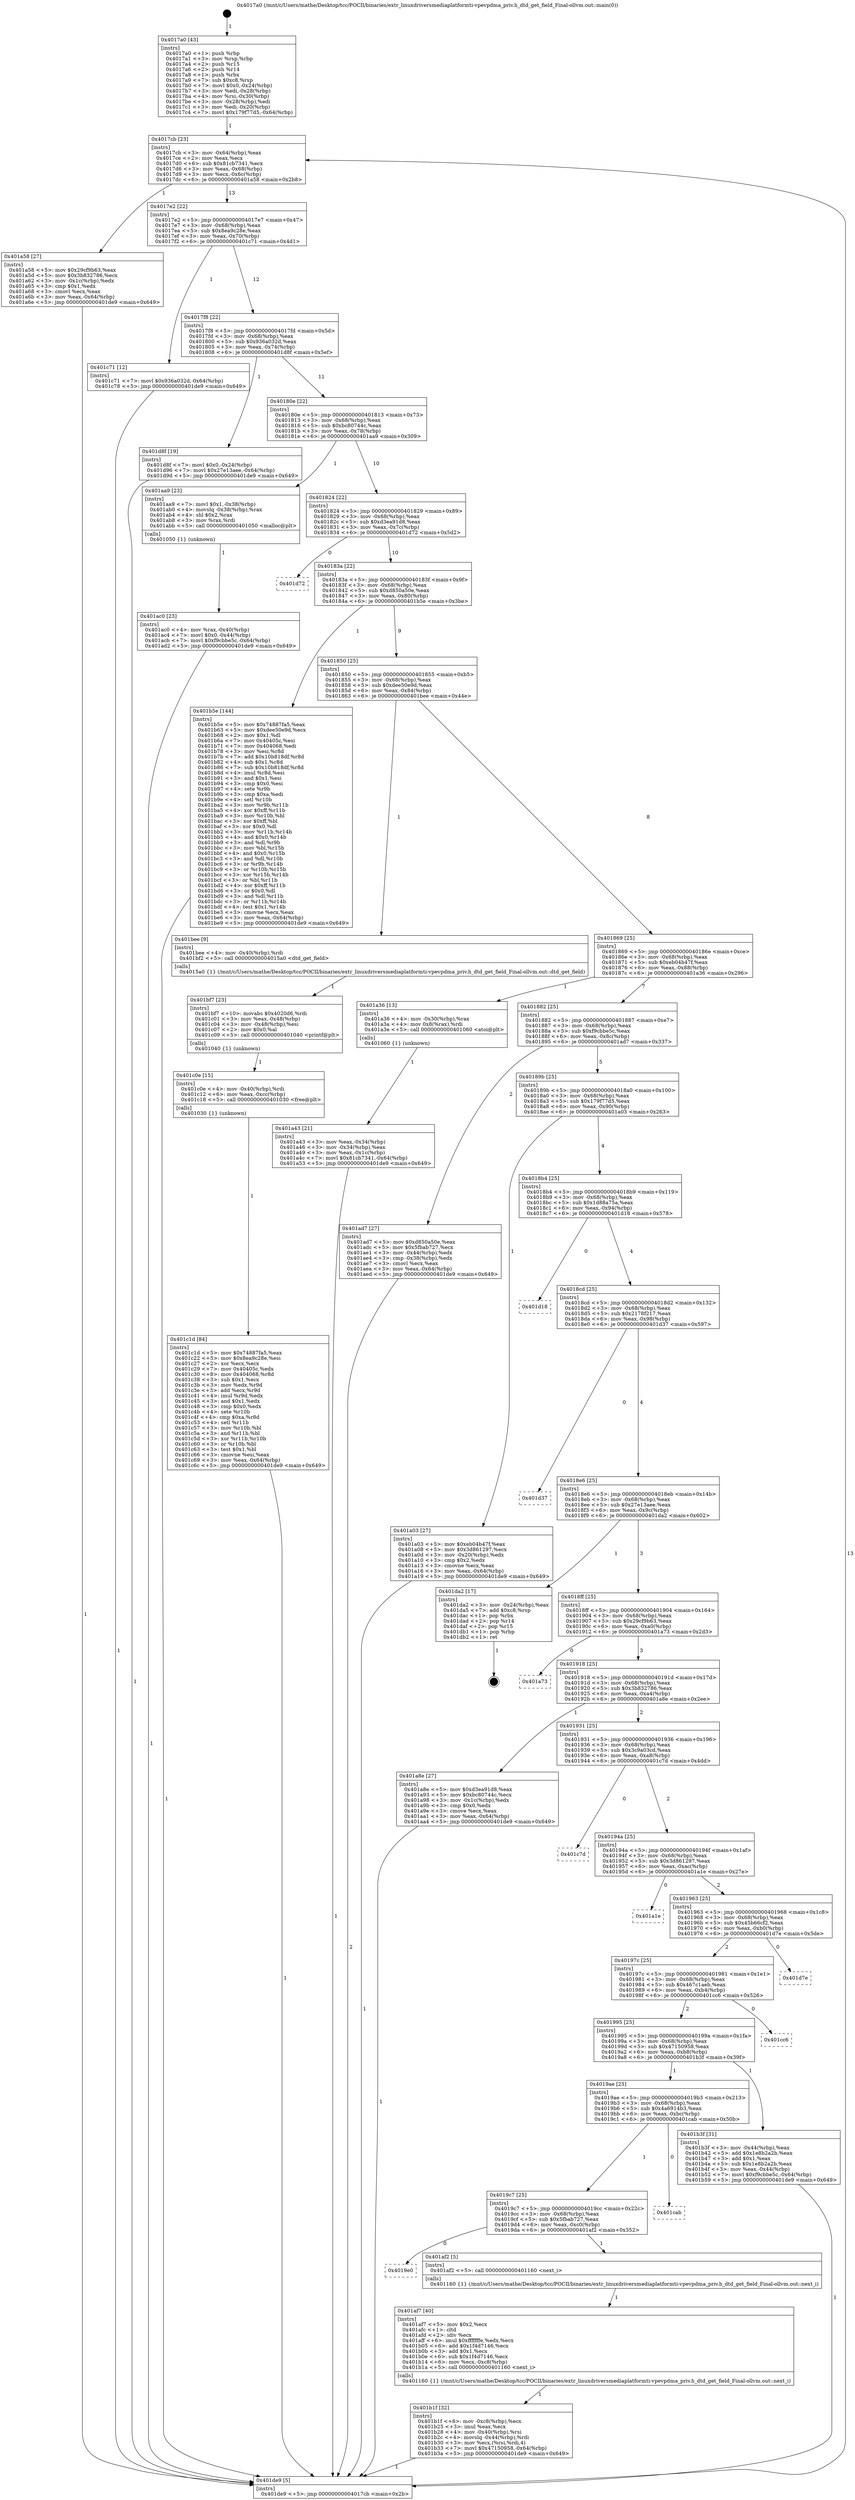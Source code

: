 digraph "0x4017a0" {
  label = "0x4017a0 (/mnt/c/Users/mathe/Desktop/tcc/POCII/binaries/extr_linuxdriversmediaplatformti-vpevpdma_priv.h_dtd_get_field_Final-ollvm.out::main(0))"
  labelloc = "t"
  node[shape=record]

  Entry [label="",width=0.3,height=0.3,shape=circle,fillcolor=black,style=filled]
  "0x4017cb" [label="{
     0x4017cb [23]\l
     | [instrs]\l
     &nbsp;&nbsp;0x4017cb \<+3\>: mov -0x64(%rbp),%eax\l
     &nbsp;&nbsp;0x4017ce \<+2\>: mov %eax,%ecx\l
     &nbsp;&nbsp;0x4017d0 \<+6\>: sub $0x81cb7341,%ecx\l
     &nbsp;&nbsp;0x4017d6 \<+3\>: mov %eax,-0x68(%rbp)\l
     &nbsp;&nbsp;0x4017d9 \<+3\>: mov %ecx,-0x6c(%rbp)\l
     &nbsp;&nbsp;0x4017dc \<+6\>: je 0000000000401a58 \<main+0x2b8\>\l
  }"]
  "0x401a58" [label="{
     0x401a58 [27]\l
     | [instrs]\l
     &nbsp;&nbsp;0x401a58 \<+5\>: mov $0x29cf9b63,%eax\l
     &nbsp;&nbsp;0x401a5d \<+5\>: mov $0x3b832786,%ecx\l
     &nbsp;&nbsp;0x401a62 \<+3\>: mov -0x1c(%rbp),%edx\l
     &nbsp;&nbsp;0x401a65 \<+3\>: cmp $0x1,%edx\l
     &nbsp;&nbsp;0x401a68 \<+3\>: cmovl %ecx,%eax\l
     &nbsp;&nbsp;0x401a6b \<+3\>: mov %eax,-0x64(%rbp)\l
     &nbsp;&nbsp;0x401a6e \<+5\>: jmp 0000000000401de9 \<main+0x649\>\l
  }"]
  "0x4017e2" [label="{
     0x4017e2 [22]\l
     | [instrs]\l
     &nbsp;&nbsp;0x4017e2 \<+5\>: jmp 00000000004017e7 \<main+0x47\>\l
     &nbsp;&nbsp;0x4017e7 \<+3\>: mov -0x68(%rbp),%eax\l
     &nbsp;&nbsp;0x4017ea \<+5\>: sub $0x8ea9c28e,%eax\l
     &nbsp;&nbsp;0x4017ef \<+3\>: mov %eax,-0x70(%rbp)\l
     &nbsp;&nbsp;0x4017f2 \<+6\>: je 0000000000401c71 \<main+0x4d1\>\l
  }"]
  Exit [label="",width=0.3,height=0.3,shape=circle,fillcolor=black,style=filled,peripheries=2]
  "0x401c71" [label="{
     0x401c71 [12]\l
     | [instrs]\l
     &nbsp;&nbsp;0x401c71 \<+7\>: movl $0x936a032d,-0x64(%rbp)\l
     &nbsp;&nbsp;0x401c78 \<+5\>: jmp 0000000000401de9 \<main+0x649\>\l
  }"]
  "0x4017f8" [label="{
     0x4017f8 [22]\l
     | [instrs]\l
     &nbsp;&nbsp;0x4017f8 \<+5\>: jmp 00000000004017fd \<main+0x5d\>\l
     &nbsp;&nbsp;0x4017fd \<+3\>: mov -0x68(%rbp),%eax\l
     &nbsp;&nbsp;0x401800 \<+5\>: sub $0x936a032d,%eax\l
     &nbsp;&nbsp;0x401805 \<+3\>: mov %eax,-0x74(%rbp)\l
     &nbsp;&nbsp;0x401808 \<+6\>: je 0000000000401d8f \<main+0x5ef\>\l
  }"]
  "0x401c1d" [label="{
     0x401c1d [84]\l
     | [instrs]\l
     &nbsp;&nbsp;0x401c1d \<+5\>: mov $0x74887fa5,%eax\l
     &nbsp;&nbsp;0x401c22 \<+5\>: mov $0x8ea9c28e,%esi\l
     &nbsp;&nbsp;0x401c27 \<+2\>: xor %ecx,%ecx\l
     &nbsp;&nbsp;0x401c29 \<+7\>: mov 0x40405c,%edx\l
     &nbsp;&nbsp;0x401c30 \<+8\>: mov 0x404068,%r8d\l
     &nbsp;&nbsp;0x401c38 \<+3\>: sub $0x1,%ecx\l
     &nbsp;&nbsp;0x401c3b \<+3\>: mov %edx,%r9d\l
     &nbsp;&nbsp;0x401c3e \<+3\>: add %ecx,%r9d\l
     &nbsp;&nbsp;0x401c41 \<+4\>: imul %r9d,%edx\l
     &nbsp;&nbsp;0x401c45 \<+3\>: and $0x1,%edx\l
     &nbsp;&nbsp;0x401c48 \<+3\>: cmp $0x0,%edx\l
     &nbsp;&nbsp;0x401c4b \<+4\>: sete %r10b\l
     &nbsp;&nbsp;0x401c4f \<+4\>: cmp $0xa,%r8d\l
     &nbsp;&nbsp;0x401c53 \<+4\>: setl %r11b\l
     &nbsp;&nbsp;0x401c57 \<+3\>: mov %r10b,%bl\l
     &nbsp;&nbsp;0x401c5a \<+3\>: and %r11b,%bl\l
     &nbsp;&nbsp;0x401c5d \<+3\>: xor %r11b,%r10b\l
     &nbsp;&nbsp;0x401c60 \<+3\>: or %r10b,%bl\l
     &nbsp;&nbsp;0x401c63 \<+3\>: test $0x1,%bl\l
     &nbsp;&nbsp;0x401c66 \<+3\>: cmovne %esi,%eax\l
     &nbsp;&nbsp;0x401c69 \<+3\>: mov %eax,-0x64(%rbp)\l
     &nbsp;&nbsp;0x401c6c \<+5\>: jmp 0000000000401de9 \<main+0x649\>\l
  }"]
  "0x401d8f" [label="{
     0x401d8f [19]\l
     | [instrs]\l
     &nbsp;&nbsp;0x401d8f \<+7\>: movl $0x0,-0x24(%rbp)\l
     &nbsp;&nbsp;0x401d96 \<+7\>: movl $0x27e13aee,-0x64(%rbp)\l
     &nbsp;&nbsp;0x401d9d \<+5\>: jmp 0000000000401de9 \<main+0x649\>\l
  }"]
  "0x40180e" [label="{
     0x40180e [22]\l
     | [instrs]\l
     &nbsp;&nbsp;0x40180e \<+5\>: jmp 0000000000401813 \<main+0x73\>\l
     &nbsp;&nbsp;0x401813 \<+3\>: mov -0x68(%rbp),%eax\l
     &nbsp;&nbsp;0x401816 \<+5\>: sub $0xbc80744c,%eax\l
     &nbsp;&nbsp;0x40181b \<+3\>: mov %eax,-0x78(%rbp)\l
     &nbsp;&nbsp;0x40181e \<+6\>: je 0000000000401aa9 \<main+0x309\>\l
  }"]
  "0x401c0e" [label="{
     0x401c0e [15]\l
     | [instrs]\l
     &nbsp;&nbsp;0x401c0e \<+4\>: mov -0x40(%rbp),%rdi\l
     &nbsp;&nbsp;0x401c12 \<+6\>: mov %eax,-0xcc(%rbp)\l
     &nbsp;&nbsp;0x401c18 \<+5\>: call 0000000000401030 \<free@plt\>\l
     | [calls]\l
     &nbsp;&nbsp;0x401030 \{1\} (unknown)\l
  }"]
  "0x401aa9" [label="{
     0x401aa9 [23]\l
     | [instrs]\l
     &nbsp;&nbsp;0x401aa9 \<+7\>: movl $0x1,-0x38(%rbp)\l
     &nbsp;&nbsp;0x401ab0 \<+4\>: movslq -0x38(%rbp),%rax\l
     &nbsp;&nbsp;0x401ab4 \<+4\>: shl $0x2,%rax\l
     &nbsp;&nbsp;0x401ab8 \<+3\>: mov %rax,%rdi\l
     &nbsp;&nbsp;0x401abb \<+5\>: call 0000000000401050 \<malloc@plt\>\l
     | [calls]\l
     &nbsp;&nbsp;0x401050 \{1\} (unknown)\l
  }"]
  "0x401824" [label="{
     0x401824 [22]\l
     | [instrs]\l
     &nbsp;&nbsp;0x401824 \<+5\>: jmp 0000000000401829 \<main+0x89\>\l
     &nbsp;&nbsp;0x401829 \<+3\>: mov -0x68(%rbp),%eax\l
     &nbsp;&nbsp;0x40182c \<+5\>: sub $0xd3ea91d8,%eax\l
     &nbsp;&nbsp;0x401831 \<+3\>: mov %eax,-0x7c(%rbp)\l
     &nbsp;&nbsp;0x401834 \<+6\>: je 0000000000401d72 \<main+0x5d2\>\l
  }"]
  "0x401bf7" [label="{
     0x401bf7 [23]\l
     | [instrs]\l
     &nbsp;&nbsp;0x401bf7 \<+10\>: movabs $0x4020d6,%rdi\l
     &nbsp;&nbsp;0x401c01 \<+3\>: mov %eax,-0x48(%rbp)\l
     &nbsp;&nbsp;0x401c04 \<+3\>: mov -0x48(%rbp),%esi\l
     &nbsp;&nbsp;0x401c07 \<+2\>: mov $0x0,%al\l
     &nbsp;&nbsp;0x401c09 \<+5\>: call 0000000000401040 \<printf@plt\>\l
     | [calls]\l
     &nbsp;&nbsp;0x401040 \{1\} (unknown)\l
  }"]
  "0x401d72" [label="{
     0x401d72\l
  }", style=dashed]
  "0x40183a" [label="{
     0x40183a [22]\l
     | [instrs]\l
     &nbsp;&nbsp;0x40183a \<+5\>: jmp 000000000040183f \<main+0x9f\>\l
     &nbsp;&nbsp;0x40183f \<+3\>: mov -0x68(%rbp),%eax\l
     &nbsp;&nbsp;0x401842 \<+5\>: sub $0xd850a50e,%eax\l
     &nbsp;&nbsp;0x401847 \<+3\>: mov %eax,-0x80(%rbp)\l
     &nbsp;&nbsp;0x40184a \<+6\>: je 0000000000401b5e \<main+0x3be\>\l
  }"]
  "0x401b1f" [label="{
     0x401b1f [32]\l
     | [instrs]\l
     &nbsp;&nbsp;0x401b1f \<+6\>: mov -0xc8(%rbp),%ecx\l
     &nbsp;&nbsp;0x401b25 \<+3\>: imul %eax,%ecx\l
     &nbsp;&nbsp;0x401b28 \<+4\>: mov -0x40(%rbp),%rsi\l
     &nbsp;&nbsp;0x401b2c \<+4\>: movslq -0x44(%rbp),%rdi\l
     &nbsp;&nbsp;0x401b30 \<+3\>: mov %ecx,(%rsi,%rdi,4)\l
     &nbsp;&nbsp;0x401b33 \<+7\>: movl $0x47150958,-0x64(%rbp)\l
     &nbsp;&nbsp;0x401b3a \<+5\>: jmp 0000000000401de9 \<main+0x649\>\l
  }"]
  "0x401b5e" [label="{
     0x401b5e [144]\l
     | [instrs]\l
     &nbsp;&nbsp;0x401b5e \<+5\>: mov $0x74887fa5,%eax\l
     &nbsp;&nbsp;0x401b63 \<+5\>: mov $0xdee50e9d,%ecx\l
     &nbsp;&nbsp;0x401b68 \<+2\>: mov $0x1,%dl\l
     &nbsp;&nbsp;0x401b6a \<+7\>: mov 0x40405c,%esi\l
     &nbsp;&nbsp;0x401b71 \<+7\>: mov 0x404068,%edi\l
     &nbsp;&nbsp;0x401b78 \<+3\>: mov %esi,%r8d\l
     &nbsp;&nbsp;0x401b7b \<+7\>: add $0x10b818df,%r8d\l
     &nbsp;&nbsp;0x401b82 \<+4\>: sub $0x1,%r8d\l
     &nbsp;&nbsp;0x401b86 \<+7\>: sub $0x10b818df,%r8d\l
     &nbsp;&nbsp;0x401b8d \<+4\>: imul %r8d,%esi\l
     &nbsp;&nbsp;0x401b91 \<+3\>: and $0x1,%esi\l
     &nbsp;&nbsp;0x401b94 \<+3\>: cmp $0x0,%esi\l
     &nbsp;&nbsp;0x401b97 \<+4\>: sete %r9b\l
     &nbsp;&nbsp;0x401b9b \<+3\>: cmp $0xa,%edi\l
     &nbsp;&nbsp;0x401b9e \<+4\>: setl %r10b\l
     &nbsp;&nbsp;0x401ba2 \<+3\>: mov %r9b,%r11b\l
     &nbsp;&nbsp;0x401ba5 \<+4\>: xor $0xff,%r11b\l
     &nbsp;&nbsp;0x401ba9 \<+3\>: mov %r10b,%bl\l
     &nbsp;&nbsp;0x401bac \<+3\>: xor $0xff,%bl\l
     &nbsp;&nbsp;0x401baf \<+3\>: xor $0x0,%dl\l
     &nbsp;&nbsp;0x401bb2 \<+3\>: mov %r11b,%r14b\l
     &nbsp;&nbsp;0x401bb5 \<+4\>: and $0x0,%r14b\l
     &nbsp;&nbsp;0x401bb9 \<+3\>: and %dl,%r9b\l
     &nbsp;&nbsp;0x401bbc \<+3\>: mov %bl,%r15b\l
     &nbsp;&nbsp;0x401bbf \<+4\>: and $0x0,%r15b\l
     &nbsp;&nbsp;0x401bc3 \<+3\>: and %dl,%r10b\l
     &nbsp;&nbsp;0x401bc6 \<+3\>: or %r9b,%r14b\l
     &nbsp;&nbsp;0x401bc9 \<+3\>: or %r10b,%r15b\l
     &nbsp;&nbsp;0x401bcc \<+3\>: xor %r15b,%r14b\l
     &nbsp;&nbsp;0x401bcf \<+3\>: or %bl,%r11b\l
     &nbsp;&nbsp;0x401bd2 \<+4\>: xor $0xff,%r11b\l
     &nbsp;&nbsp;0x401bd6 \<+3\>: or $0x0,%dl\l
     &nbsp;&nbsp;0x401bd9 \<+3\>: and %dl,%r11b\l
     &nbsp;&nbsp;0x401bdc \<+3\>: or %r11b,%r14b\l
     &nbsp;&nbsp;0x401bdf \<+4\>: test $0x1,%r14b\l
     &nbsp;&nbsp;0x401be3 \<+3\>: cmovne %ecx,%eax\l
     &nbsp;&nbsp;0x401be6 \<+3\>: mov %eax,-0x64(%rbp)\l
     &nbsp;&nbsp;0x401be9 \<+5\>: jmp 0000000000401de9 \<main+0x649\>\l
  }"]
  "0x401850" [label="{
     0x401850 [25]\l
     | [instrs]\l
     &nbsp;&nbsp;0x401850 \<+5\>: jmp 0000000000401855 \<main+0xb5\>\l
     &nbsp;&nbsp;0x401855 \<+3\>: mov -0x68(%rbp),%eax\l
     &nbsp;&nbsp;0x401858 \<+5\>: sub $0xdee50e9d,%eax\l
     &nbsp;&nbsp;0x40185d \<+6\>: mov %eax,-0x84(%rbp)\l
     &nbsp;&nbsp;0x401863 \<+6\>: je 0000000000401bee \<main+0x44e\>\l
  }"]
  "0x401af7" [label="{
     0x401af7 [40]\l
     | [instrs]\l
     &nbsp;&nbsp;0x401af7 \<+5\>: mov $0x2,%ecx\l
     &nbsp;&nbsp;0x401afc \<+1\>: cltd\l
     &nbsp;&nbsp;0x401afd \<+2\>: idiv %ecx\l
     &nbsp;&nbsp;0x401aff \<+6\>: imul $0xfffffffe,%edx,%ecx\l
     &nbsp;&nbsp;0x401b05 \<+6\>: add $0x1f4d7146,%ecx\l
     &nbsp;&nbsp;0x401b0b \<+3\>: add $0x1,%ecx\l
     &nbsp;&nbsp;0x401b0e \<+6\>: sub $0x1f4d7146,%ecx\l
     &nbsp;&nbsp;0x401b14 \<+6\>: mov %ecx,-0xc8(%rbp)\l
     &nbsp;&nbsp;0x401b1a \<+5\>: call 0000000000401160 \<next_i\>\l
     | [calls]\l
     &nbsp;&nbsp;0x401160 \{1\} (/mnt/c/Users/mathe/Desktop/tcc/POCII/binaries/extr_linuxdriversmediaplatformti-vpevpdma_priv.h_dtd_get_field_Final-ollvm.out::next_i)\l
  }"]
  "0x401bee" [label="{
     0x401bee [9]\l
     | [instrs]\l
     &nbsp;&nbsp;0x401bee \<+4\>: mov -0x40(%rbp),%rdi\l
     &nbsp;&nbsp;0x401bf2 \<+5\>: call 00000000004015a0 \<dtd_get_field\>\l
     | [calls]\l
     &nbsp;&nbsp;0x4015a0 \{1\} (/mnt/c/Users/mathe/Desktop/tcc/POCII/binaries/extr_linuxdriversmediaplatformti-vpevpdma_priv.h_dtd_get_field_Final-ollvm.out::dtd_get_field)\l
  }"]
  "0x401869" [label="{
     0x401869 [25]\l
     | [instrs]\l
     &nbsp;&nbsp;0x401869 \<+5\>: jmp 000000000040186e \<main+0xce\>\l
     &nbsp;&nbsp;0x40186e \<+3\>: mov -0x68(%rbp),%eax\l
     &nbsp;&nbsp;0x401871 \<+5\>: sub $0xeb04b47f,%eax\l
     &nbsp;&nbsp;0x401876 \<+6\>: mov %eax,-0x88(%rbp)\l
     &nbsp;&nbsp;0x40187c \<+6\>: je 0000000000401a36 \<main+0x296\>\l
  }"]
  "0x4019e0" [label="{
     0x4019e0\l
  }", style=dashed]
  "0x401a36" [label="{
     0x401a36 [13]\l
     | [instrs]\l
     &nbsp;&nbsp;0x401a36 \<+4\>: mov -0x30(%rbp),%rax\l
     &nbsp;&nbsp;0x401a3a \<+4\>: mov 0x8(%rax),%rdi\l
     &nbsp;&nbsp;0x401a3e \<+5\>: call 0000000000401060 \<atoi@plt\>\l
     | [calls]\l
     &nbsp;&nbsp;0x401060 \{1\} (unknown)\l
  }"]
  "0x401882" [label="{
     0x401882 [25]\l
     | [instrs]\l
     &nbsp;&nbsp;0x401882 \<+5\>: jmp 0000000000401887 \<main+0xe7\>\l
     &nbsp;&nbsp;0x401887 \<+3\>: mov -0x68(%rbp),%eax\l
     &nbsp;&nbsp;0x40188a \<+5\>: sub $0xf9cbbe5c,%eax\l
     &nbsp;&nbsp;0x40188f \<+6\>: mov %eax,-0x8c(%rbp)\l
     &nbsp;&nbsp;0x401895 \<+6\>: je 0000000000401ad7 \<main+0x337\>\l
  }"]
  "0x401af2" [label="{
     0x401af2 [5]\l
     | [instrs]\l
     &nbsp;&nbsp;0x401af2 \<+5\>: call 0000000000401160 \<next_i\>\l
     | [calls]\l
     &nbsp;&nbsp;0x401160 \{1\} (/mnt/c/Users/mathe/Desktop/tcc/POCII/binaries/extr_linuxdriversmediaplatformti-vpevpdma_priv.h_dtd_get_field_Final-ollvm.out::next_i)\l
  }"]
  "0x401ad7" [label="{
     0x401ad7 [27]\l
     | [instrs]\l
     &nbsp;&nbsp;0x401ad7 \<+5\>: mov $0xd850a50e,%eax\l
     &nbsp;&nbsp;0x401adc \<+5\>: mov $0x5fbab727,%ecx\l
     &nbsp;&nbsp;0x401ae1 \<+3\>: mov -0x44(%rbp),%edx\l
     &nbsp;&nbsp;0x401ae4 \<+3\>: cmp -0x38(%rbp),%edx\l
     &nbsp;&nbsp;0x401ae7 \<+3\>: cmovl %ecx,%eax\l
     &nbsp;&nbsp;0x401aea \<+3\>: mov %eax,-0x64(%rbp)\l
     &nbsp;&nbsp;0x401aed \<+5\>: jmp 0000000000401de9 \<main+0x649\>\l
  }"]
  "0x40189b" [label="{
     0x40189b [25]\l
     | [instrs]\l
     &nbsp;&nbsp;0x40189b \<+5\>: jmp 00000000004018a0 \<main+0x100\>\l
     &nbsp;&nbsp;0x4018a0 \<+3\>: mov -0x68(%rbp),%eax\l
     &nbsp;&nbsp;0x4018a3 \<+5\>: sub $0x179f77d5,%eax\l
     &nbsp;&nbsp;0x4018a8 \<+6\>: mov %eax,-0x90(%rbp)\l
     &nbsp;&nbsp;0x4018ae \<+6\>: je 0000000000401a03 \<main+0x263\>\l
  }"]
  "0x4019c7" [label="{
     0x4019c7 [25]\l
     | [instrs]\l
     &nbsp;&nbsp;0x4019c7 \<+5\>: jmp 00000000004019cc \<main+0x22c\>\l
     &nbsp;&nbsp;0x4019cc \<+3\>: mov -0x68(%rbp),%eax\l
     &nbsp;&nbsp;0x4019cf \<+5\>: sub $0x5fbab727,%eax\l
     &nbsp;&nbsp;0x4019d4 \<+6\>: mov %eax,-0xc0(%rbp)\l
     &nbsp;&nbsp;0x4019da \<+6\>: je 0000000000401af2 \<main+0x352\>\l
  }"]
  "0x401a03" [label="{
     0x401a03 [27]\l
     | [instrs]\l
     &nbsp;&nbsp;0x401a03 \<+5\>: mov $0xeb04b47f,%eax\l
     &nbsp;&nbsp;0x401a08 \<+5\>: mov $0x3d861297,%ecx\l
     &nbsp;&nbsp;0x401a0d \<+3\>: mov -0x20(%rbp),%edx\l
     &nbsp;&nbsp;0x401a10 \<+3\>: cmp $0x2,%edx\l
     &nbsp;&nbsp;0x401a13 \<+3\>: cmovne %ecx,%eax\l
     &nbsp;&nbsp;0x401a16 \<+3\>: mov %eax,-0x64(%rbp)\l
     &nbsp;&nbsp;0x401a19 \<+5\>: jmp 0000000000401de9 \<main+0x649\>\l
  }"]
  "0x4018b4" [label="{
     0x4018b4 [25]\l
     | [instrs]\l
     &nbsp;&nbsp;0x4018b4 \<+5\>: jmp 00000000004018b9 \<main+0x119\>\l
     &nbsp;&nbsp;0x4018b9 \<+3\>: mov -0x68(%rbp),%eax\l
     &nbsp;&nbsp;0x4018bc \<+5\>: sub $0x1d88a75a,%eax\l
     &nbsp;&nbsp;0x4018c1 \<+6\>: mov %eax,-0x94(%rbp)\l
     &nbsp;&nbsp;0x4018c7 \<+6\>: je 0000000000401d18 \<main+0x578\>\l
  }"]
  "0x401de9" [label="{
     0x401de9 [5]\l
     | [instrs]\l
     &nbsp;&nbsp;0x401de9 \<+5\>: jmp 00000000004017cb \<main+0x2b\>\l
  }"]
  "0x4017a0" [label="{
     0x4017a0 [43]\l
     | [instrs]\l
     &nbsp;&nbsp;0x4017a0 \<+1\>: push %rbp\l
     &nbsp;&nbsp;0x4017a1 \<+3\>: mov %rsp,%rbp\l
     &nbsp;&nbsp;0x4017a4 \<+2\>: push %r15\l
     &nbsp;&nbsp;0x4017a6 \<+2\>: push %r14\l
     &nbsp;&nbsp;0x4017a8 \<+1\>: push %rbx\l
     &nbsp;&nbsp;0x4017a9 \<+7\>: sub $0xc8,%rsp\l
     &nbsp;&nbsp;0x4017b0 \<+7\>: movl $0x0,-0x24(%rbp)\l
     &nbsp;&nbsp;0x4017b7 \<+3\>: mov %edi,-0x28(%rbp)\l
     &nbsp;&nbsp;0x4017ba \<+4\>: mov %rsi,-0x30(%rbp)\l
     &nbsp;&nbsp;0x4017be \<+3\>: mov -0x28(%rbp),%edi\l
     &nbsp;&nbsp;0x4017c1 \<+3\>: mov %edi,-0x20(%rbp)\l
     &nbsp;&nbsp;0x4017c4 \<+7\>: movl $0x179f77d5,-0x64(%rbp)\l
  }"]
  "0x401a43" [label="{
     0x401a43 [21]\l
     | [instrs]\l
     &nbsp;&nbsp;0x401a43 \<+3\>: mov %eax,-0x34(%rbp)\l
     &nbsp;&nbsp;0x401a46 \<+3\>: mov -0x34(%rbp),%eax\l
     &nbsp;&nbsp;0x401a49 \<+3\>: mov %eax,-0x1c(%rbp)\l
     &nbsp;&nbsp;0x401a4c \<+7\>: movl $0x81cb7341,-0x64(%rbp)\l
     &nbsp;&nbsp;0x401a53 \<+5\>: jmp 0000000000401de9 \<main+0x649\>\l
  }"]
  "0x401cab" [label="{
     0x401cab\l
  }", style=dashed]
  "0x401d18" [label="{
     0x401d18\l
  }", style=dashed]
  "0x4018cd" [label="{
     0x4018cd [25]\l
     | [instrs]\l
     &nbsp;&nbsp;0x4018cd \<+5\>: jmp 00000000004018d2 \<main+0x132\>\l
     &nbsp;&nbsp;0x4018d2 \<+3\>: mov -0x68(%rbp),%eax\l
     &nbsp;&nbsp;0x4018d5 \<+5\>: sub $0x2178f217,%eax\l
     &nbsp;&nbsp;0x4018da \<+6\>: mov %eax,-0x98(%rbp)\l
     &nbsp;&nbsp;0x4018e0 \<+6\>: je 0000000000401d37 \<main+0x597\>\l
  }"]
  "0x4019ae" [label="{
     0x4019ae [25]\l
     | [instrs]\l
     &nbsp;&nbsp;0x4019ae \<+5\>: jmp 00000000004019b3 \<main+0x213\>\l
     &nbsp;&nbsp;0x4019b3 \<+3\>: mov -0x68(%rbp),%eax\l
     &nbsp;&nbsp;0x4019b6 \<+5\>: sub $0x4a6914b3,%eax\l
     &nbsp;&nbsp;0x4019bb \<+6\>: mov %eax,-0xbc(%rbp)\l
     &nbsp;&nbsp;0x4019c1 \<+6\>: je 0000000000401cab \<main+0x50b\>\l
  }"]
  "0x401d37" [label="{
     0x401d37\l
  }", style=dashed]
  "0x4018e6" [label="{
     0x4018e6 [25]\l
     | [instrs]\l
     &nbsp;&nbsp;0x4018e6 \<+5\>: jmp 00000000004018eb \<main+0x14b\>\l
     &nbsp;&nbsp;0x4018eb \<+3\>: mov -0x68(%rbp),%eax\l
     &nbsp;&nbsp;0x4018ee \<+5\>: sub $0x27e13aee,%eax\l
     &nbsp;&nbsp;0x4018f3 \<+6\>: mov %eax,-0x9c(%rbp)\l
     &nbsp;&nbsp;0x4018f9 \<+6\>: je 0000000000401da2 \<main+0x602\>\l
  }"]
  "0x401b3f" [label="{
     0x401b3f [31]\l
     | [instrs]\l
     &nbsp;&nbsp;0x401b3f \<+3\>: mov -0x44(%rbp),%eax\l
     &nbsp;&nbsp;0x401b42 \<+5\>: add $0x1e8b2a2b,%eax\l
     &nbsp;&nbsp;0x401b47 \<+3\>: add $0x1,%eax\l
     &nbsp;&nbsp;0x401b4a \<+5\>: sub $0x1e8b2a2b,%eax\l
     &nbsp;&nbsp;0x401b4f \<+3\>: mov %eax,-0x44(%rbp)\l
     &nbsp;&nbsp;0x401b52 \<+7\>: movl $0xf9cbbe5c,-0x64(%rbp)\l
     &nbsp;&nbsp;0x401b59 \<+5\>: jmp 0000000000401de9 \<main+0x649\>\l
  }"]
  "0x401da2" [label="{
     0x401da2 [17]\l
     | [instrs]\l
     &nbsp;&nbsp;0x401da2 \<+3\>: mov -0x24(%rbp),%eax\l
     &nbsp;&nbsp;0x401da5 \<+7\>: add $0xc8,%rsp\l
     &nbsp;&nbsp;0x401dac \<+1\>: pop %rbx\l
     &nbsp;&nbsp;0x401dad \<+2\>: pop %r14\l
     &nbsp;&nbsp;0x401daf \<+2\>: pop %r15\l
     &nbsp;&nbsp;0x401db1 \<+1\>: pop %rbp\l
     &nbsp;&nbsp;0x401db2 \<+1\>: ret\l
  }"]
  "0x4018ff" [label="{
     0x4018ff [25]\l
     | [instrs]\l
     &nbsp;&nbsp;0x4018ff \<+5\>: jmp 0000000000401904 \<main+0x164\>\l
     &nbsp;&nbsp;0x401904 \<+3\>: mov -0x68(%rbp),%eax\l
     &nbsp;&nbsp;0x401907 \<+5\>: sub $0x29cf9b63,%eax\l
     &nbsp;&nbsp;0x40190c \<+6\>: mov %eax,-0xa0(%rbp)\l
     &nbsp;&nbsp;0x401912 \<+6\>: je 0000000000401a73 \<main+0x2d3\>\l
  }"]
  "0x401995" [label="{
     0x401995 [25]\l
     | [instrs]\l
     &nbsp;&nbsp;0x401995 \<+5\>: jmp 000000000040199a \<main+0x1fa\>\l
     &nbsp;&nbsp;0x40199a \<+3\>: mov -0x68(%rbp),%eax\l
     &nbsp;&nbsp;0x40199d \<+5\>: sub $0x47150958,%eax\l
     &nbsp;&nbsp;0x4019a2 \<+6\>: mov %eax,-0xb8(%rbp)\l
     &nbsp;&nbsp;0x4019a8 \<+6\>: je 0000000000401b3f \<main+0x39f\>\l
  }"]
  "0x401a73" [label="{
     0x401a73\l
  }", style=dashed]
  "0x401918" [label="{
     0x401918 [25]\l
     | [instrs]\l
     &nbsp;&nbsp;0x401918 \<+5\>: jmp 000000000040191d \<main+0x17d\>\l
     &nbsp;&nbsp;0x40191d \<+3\>: mov -0x68(%rbp),%eax\l
     &nbsp;&nbsp;0x401920 \<+5\>: sub $0x3b832786,%eax\l
     &nbsp;&nbsp;0x401925 \<+6\>: mov %eax,-0xa4(%rbp)\l
     &nbsp;&nbsp;0x40192b \<+6\>: je 0000000000401a8e \<main+0x2ee\>\l
  }"]
  "0x401cc6" [label="{
     0x401cc6\l
  }", style=dashed]
  "0x401a8e" [label="{
     0x401a8e [27]\l
     | [instrs]\l
     &nbsp;&nbsp;0x401a8e \<+5\>: mov $0xd3ea91d8,%eax\l
     &nbsp;&nbsp;0x401a93 \<+5\>: mov $0xbc80744c,%ecx\l
     &nbsp;&nbsp;0x401a98 \<+3\>: mov -0x1c(%rbp),%edx\l
     &nbsp;&nbsp;0x401a9b \<+3\>: cmp $0x0,%edx\l
     &nbsp;&nbsp;0x401a9e \<+3\>: cmove %ecx,%eax\l
     &nbsp;&nbsp;0x401aa1 \<+3\>: mov %eax,-0x64(%rbp)\l
     &nbsp;&nbsp;0x401aa4 \<+5\>: jmp 0000000000401de9 \<main+0x649\>\l
  }"]
  "0x401931" [label="{
     0x401931 [25]\l
     | [instrs]\l
     &nbsp;&nbsp;0x401931 \<+5\>: jmp 0000000000401936 \<main+0x196\>\l
     &nbsp;&nbsp;0x401936 \<+3\>: mov -0x68(%rbp),%eax\l
     &nbsp;&nbsp;0x401939 \<+5\>: sub $0x3c9a03cd,%eax\l
     &nbsp;&nbsp;0x40193e \<+6\>: mov %eax,-0xa8(%rbp)\l
     &nbsp;&nbsp;0x401944 \<+6\>: je 0000000000401c7d \<main+0x4dd\>\l
  }"]
  "0x401ac0" [label="{
     0x401ac0 [23]\l
     | [instrs]\l
     &nbsp;&nbsp;0x401ac0 \<+4\>: mov %rax,-0x40(%rbp)\l
     &nbsp;&nbsp;0x401ac4 \<+7\>: movl $0x0,-0x44(%rbp)\l
     &nbsp;&nbsp;0x401acb \<+7\>: movl $0xf9cbbe5c,-0x64(%rbp)\l
     &nbsp;&nbsp;0x401ad2 \<+5\>: jmp 0000000000401de9 \<main+0x649\>\l
  }"]
  "0x40197c" [label="{
     0x40197c [25]\l
     | [instrs]\l
     &nbsp;&nbsp;0x40197c \<+5\>: jmp 0000000000401981 \<main+0x1e1\>\l
     &nbsp;&nbsp;0x401981 \<+3\>: mov -0x68(%rbp),%eax\l
     &nbsp;&nbsp;0x401984 \<+5\>: sub $0x467c1aeb,%eax\l
     &nbsp;&nbsp;0x401989 \<+6\>: mov %eax,-0xb4(%rbp)\l
     &nbsp;&nbsp;0x40198f \<+6\>: je 0000000000401cc6 \<main+0x526\>\l
  }"]
  "0x401c7d" [label="{
     0x401c7d\l
  }", style=dashed]
  "0x40194a" [label="{
     0x40194a [25]\l
     | [instrs]\l
     &nbsp;&nbsp;0x40194a \<+5\>: jmp 000000000040194f \<main+0x1af\>\l
     &nbsp;&nbsp;0x40194f \<+3\>: mov -0x68(%rbp),%eax\l
     &nbsp;&nbsp;0x401952 \<+5\>: sub $0x3d861297,%eax\l
     &nbsp;&nbsp;0x401957 \<+6\>: mov %eax,-0xac(%rbp)\l
     &nbsp;&nbsp;0x40195d \<+6\>: je 0000000000401a1e \<main+0x27e\>\l
  }"]
  "0x401d7e" [label="{
     0x401d7e\l
  }", style=dashed]
  "0x401a1e" [label="{
     0x401a1e\l
  }", style=dashed]
  "0x401963" [label="{
     0x401963 [25]\l
     | [instrs]\l
     &nbsp;&nbsp;0x401963 \<+5\>: jmp 0000000000401968 \<main+0x1c8\>\l
     &nbsp;&nbsp;0x401968 \<+3\>: mov -0x68(%rbp),%eax\l
     &nbsp;&nbsp;0x40196b \<+5\>: sub $0x45b66cf2,%eax\l
     &nbsp;&nbsp;0x401970 \<+6\>: mov %eax,-0xb0(%rbp)\l
     &nbsp;&nbsp;0x401976 \<+6\>: je 0000000000401d7e \<main+0x5de\>\l
  }"]
  Entry -> "0x4017a0" [label=" 1"]
  "0x4017cb" -> "0x401a58" [label=" 1"]
  "0x4017cb" -> "0x4017e2" [label=" 13"]
  "0x401da2" -> Exit [label=" 1"]
  "0x4017e2" -> "0x401c71" [label=" 1"]
  "0x4017e2" -> "0x4017f8" [label=" 12"]
  "0x401d8f" -> "0x401de9" [label=" 1"]
  "0x4017f8" -> "0x401d8f" [label=" 1"]
  "0x4017f8" -> "0x40180e" [label=" 11"]
  "0x401c71" -> "0x401de9" [label=" 1"]
  "0x40180e" -> "0x401aa9" [label=" 1"]
  "0x40180e" -> "0x401824" [label=" 10"]
  "0x401c1d" -> "0x401de9" [label=" 1"]
  "0x401824" -> "0x401d72" [label=" 0"]
  "0x401824" -> "0x40183a" [label=" 10"]
  "0x401c0e" -> "0x401c1d" [label=" 1"]
  "0x40183a" -> "0x401b5e" [label=" 1"]
  "0x40183a" -> "0x401850" [label=" 9"]
  "0x401bf7" -> "0x401c0e" [label=" 1"]
  "0x401850" -> "0x401bee" [label=" 1"]
  "0x401850" -> "0x401869" [label=" 8"]
  "0x401bee" -> "0x401bf7" [label=" 1"]
  "0x401869" -> "0x401a36" [label=" 1"]
  "0x401869" -> "0x401882" [label=" 7"]
  "0x401b5e" -> "0x401de9" [label=" 1"]
  "0x401882" -> "0x401ad7" [label=" 2"]
  "0x401882" -> "0x40189b" [label=" 5"]
  "0x401b3f" -> "0x401de9" [label=" 1"]
  "0x40189b" -> "0x401a03" [label=" 1"]
  "0x40189b" -> "0x4018b4" [label=" 4"]
  "0x401a03" -> "0x401de9" [label=" 1"]
  "0x4017a0" -> "0x4017cb" [label=" 1"]
  "0x401de9" -> "0x4017cb" [label=" 13"]
  "0x401a36" -> "0x401a43" [label=" 1"]
  "0x401a43" -> "0x401de9" [label=" 1"]
  "0x401a58" -> "0x401de9" [label=" 1"]
  "0x401af7" -> "0x401b1f" [label=" 1"]
  "0x4018b4" -> "0x401d18" [label=" 0"]
  "0x4018b4" -> "0x4018cd" [label=" 4"]
  "0x401af2" -> "0x401af7" [label=" 1"]
  "0x4018cd" -> "0x401d37" [label=" 0"]
  "0x4018cd" -> "0x4018e6" [label=" 4"]
  "0x4019c7" -> "0x401af2" [label=" 1"]
  "0x4018e6" -> "0x401da2" [label=" 1"]
  "0x4018e6" -> "0x4018ff" [label=" 3"]
  "0x401b1f" -> "0x401de9" [label=" 1"]
  "0x4018ff" -> "0x401a73" [label=" 0"]
  "0x4018ff" -> "0x401918" [label=" 3"]
  "0x4019ae" -> "0x401cab" [label=" 0"]
  "0x401918" -> "0x401a8e" [label=" 1"]
  "0x401918" -> "0x401931" [label=" 2"]
  "0x401a8e" -> "0x401de9" [label=" 1"]
  "0x401aa9" -> "0x401ac0" [label=" 1"]
  "0x401ac0" -> "0x401de9" [label=" 1"]
  "0x401ad7" -> "0x401de9" [label=" 2"]
  "0x4019c7" -> "0x4019e0" [label=" 0"]
  "0x401931" -> "0x401c7d" [label=" 0"]
  "0x401931" -> "0x40194a" [label=" 2"]
  "0x401995" -> "0x401b3f" [label=" 1"]
  "0x40194a" -> "0x401a1e" [label=" 0"]
  "0x40194a" -> "0x401963" [label=" 2"]
  "0x4019ae" -> "0x4019c7" [label=" 1"]
  "0x401963" -> "0x401d7e" [label=" 0"]
  "0x401963" -> "0x40197c" [label=" 2"]
  "0x401995" -> "0x4019ae" [label=" 1"]
  "0x40197c" -> "0x401cc6" [label=" 0"]
  "0x40197c" -> "0x401995" [label=" 2"]
}
